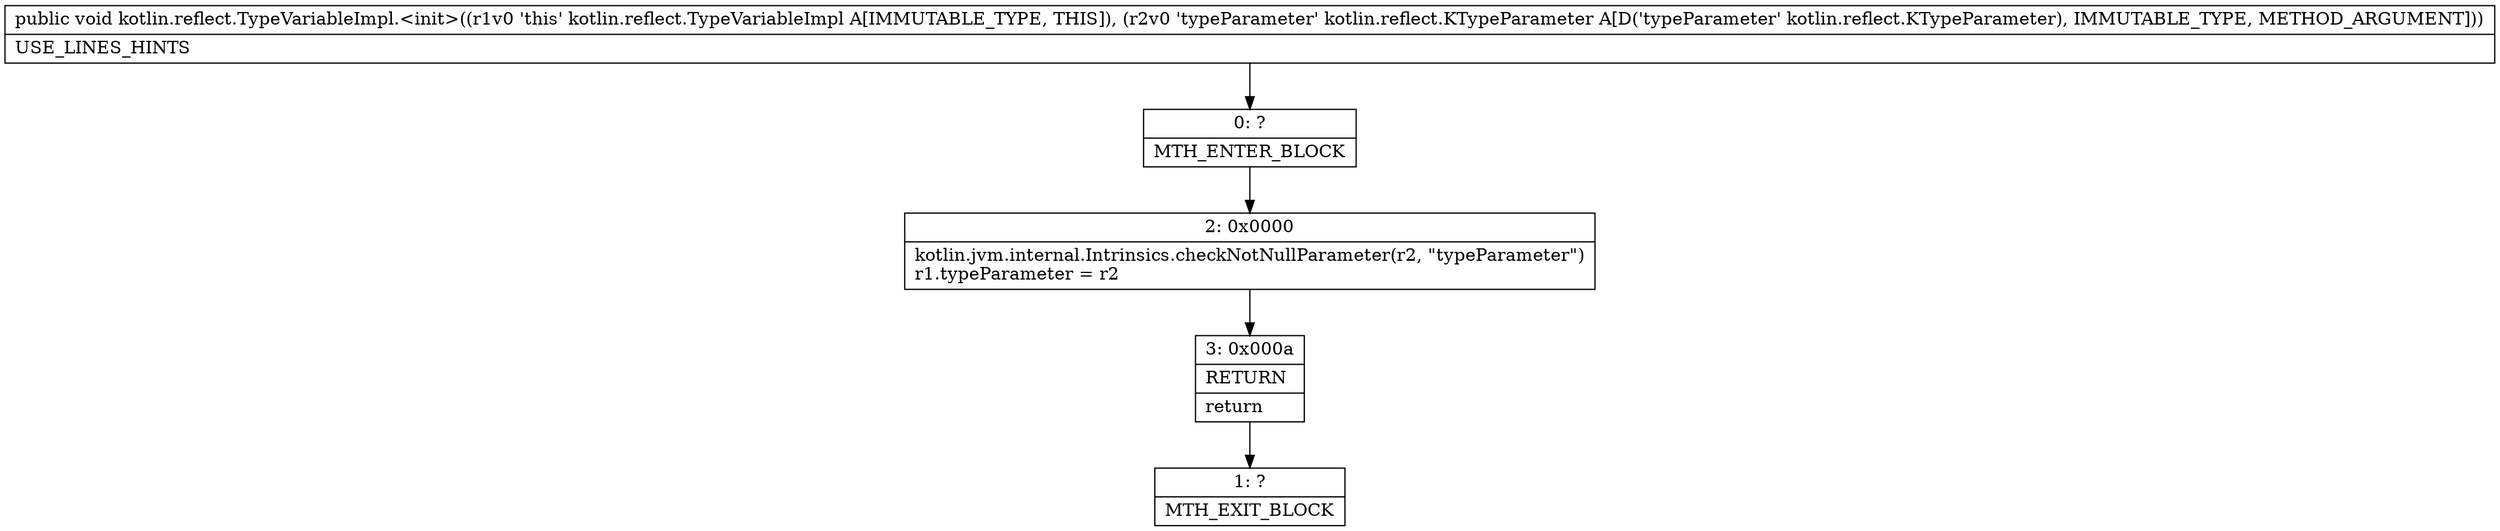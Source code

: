 digraph "CFG forkotlin.reflect.TypeVariableImpl.\<init\>(Lkotlin\/reflect\/KTypeParameter;)V" {
Node_0 [shape=record,label="{0\:\ ?|MTH_ENTER_BLOCK\l}"];
Node_2 [shape=record,label="{2\:\ 0x0000|kotlin.jvm.internal.Intrinsics.checkNotNullParameter(r2, \"typeParameter\")\lr1.typeParameter = r2\l}"];
Node_3 [shape=record,label="{3\:\ 0x000a|RETURN\l|return\l}"];
Node_1 [shape=record,label="{1\:\ ?|MTH_EXIT_BLOCK\l}"];
MethodNode[shape=record,label="{public void kotlin.reflect.TypeVariableImpl.\<init\>((r1v0 'this' kotlin.reflect.TypeVariableImpl A[IMMUTABLE_TYPE, THIS]), (r2v0 'typeParameter' kotlin.reflect.KTypeParameter A[D('typeParameter' kotlin.reflect.KTypeParameter), IMMUTABLE_TYPE, METHOD_ARGUMENT]))  | USE_LINES_HINTS\l}"];
MethodNode -> Node_0;Node_0 -> Node_2;
Node_2 -> Node_3;
Node_3 -> Node_1;
}


